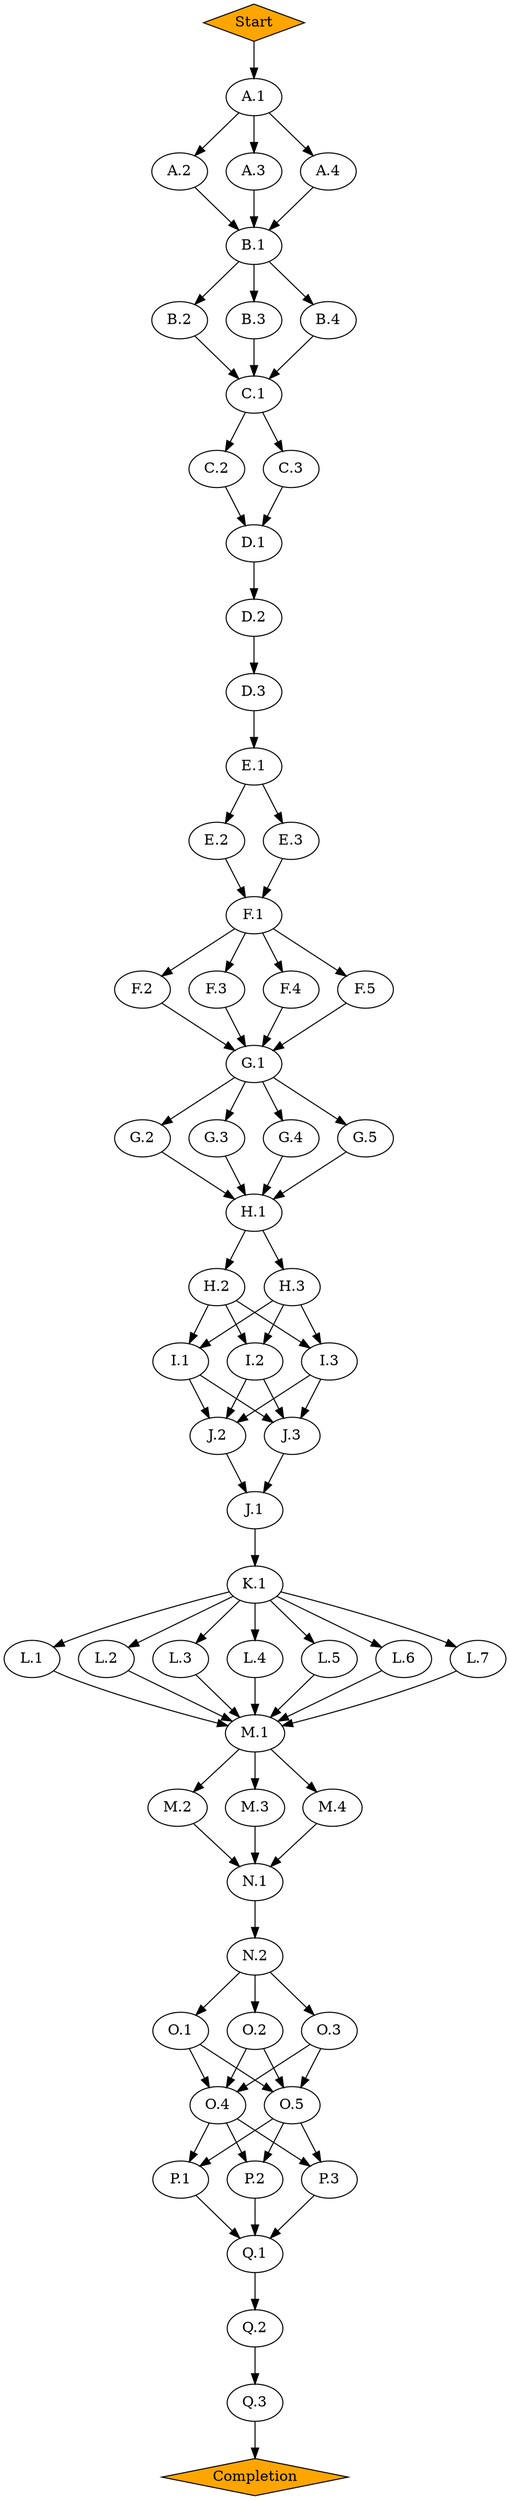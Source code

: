 digraph G {
center=true;
3009992206384 [label="Start", shape=diamond, style=filled, fillcolor=orange];
3009992199904 [label="A.1"];
3009992206384 -> 3009992199904;
3009992205904 [label="A.2"];
3009992199904 -> 3009992205904;
3009992196256 [label="A.3"];
3009992199904 -> 3009992196256;
3009992206576 [label="A.4"];
3009992199904 -> 3009992206576;
3009992200912 [label="B.1"];
3009992205904 -> 3009992200912;
3009992196256 -> 3009992200912;
3009992206576 -> 3009992200912;
3009992206672 [label="B.2"];
3009992200912 -> 3009992206672;
3009992209456 [label="B.3"];
3009992200912 -> 3009992209456;
3009992209120 [label="B.4"];
3009992200912 -> 3009992209120;
3009992209840 [label="C.1"];
3009992206672 -> 3009992209840;
3009992209456 -> 3009992209840;
3009992209120 -> 3009992209840;
3009992199856 [label="C.2"];
3009992209840 -> 3009992199856;
3009992209600 [label="C.3"];
3009992209840 -> 3009992209600;
3009992209792 [label="D.1"];
3009992199856 -> 3009992209792;
3009992209600 -> 3009992209792;
3009992209888 [label="D.2"];
3009992209792 -> 3009992209888;
3009992207152 [label="D.3"];
3009992209888 -> 3009992207152;
3009992206048 [label="E.1"];
3009992207152 -> 3009992206048;
3009992206528 [label="E.2"];
3009992206048 -> 3009992206528;
3009992206864 [label="E.3"];
3009992206048 -> 3009992206864;
3009992206720 [label="F.1"];
3009992206528 -> 3009992206720;
3009992206864 -> 3009992206720;
3009992207104 [label="F.2"];
3009992206720 -> 3009992207104;
3009992207008 [label="F.3"];
3009992206720 -> 3009992207008;
3009992207056 [label="F.4"];
3009992206720 -> 3009992207056;
3009992206432 [label="F.5"];
3009992206720 -> 3009992206432;
3009992201488 [label="G.1"];
3009992207104 -> 3009992201488;
3009992207008 -> 3009992201488;
3009992207056 -> 3009992201488;
3009992206432 -> 3009992201488;
3009992201152 [label="G.2"];
3009992201488 -> 3009992201152;
3009992208064 [label="G.3"];
3009992201488 -> 3009992208064;
3009992206096 [label="G.4"];
3009992201488 -> 3009992206096;
3009992206480 [label="G.5"];
3009992201488 -> 3009992206480;
3009992209072 [label="H.1"];
3009992201152 -> 3009992209072;
3009992208064 -> 3009992209072;
3009992206096 -> 3009992209072;
3009992206480 -> 3009992209072;
3009992200144 [label="H.2"];
3009992209072 -> 3009992200144;
3009992207968 [label="H.3"];
3009992209072 -> 3009992207968;
3009992196400 [label="I.1"];
3009992200144 -> 3009992196400;
3009992207968 -> 3009992196400;
3009992206768 [label="I.2"];
3009992200144 -> 3009992206768;
3009992207968 -> 3009992206768;
3009992196880 [label="I.3"];
3009992200144 -> 3009992196880;
3009992207968 -> 3009992196880;
3009992206816 [label="J.1"];
3009992209360 -> 3009992206816;
3009992199952 -> 3009992206816;
3009992209360 [label="J.2"];
3009992196400 -> 3009992209360;
3009992206768 -> 3009992209360;
3009992196880 -> 3009992209360;
3009992199952 [label="J.3"];
3009992196400 -> 3009992199952;
3009992206768 -> 3009992199952;
3009992196880 -> 3009992199952;
3009992206192 [label="K.1"];
3009992206816 -> 3009992206192;
3009992206960 [label="L.1"];
3009992206192 -> 3009992206960;
3009992206912 [label="L.2"];
3009992206192 -> 3009992206912;
3009992139600 [label="L.3"];
3009992206192 -> 3009992139600;
3009992139792 [label="L.4"];
3009992206192 -> 3009992139792;
3009992141472 [label="L.5"];
3009992206192 -> 3009992141472;
3009992145600 [label="L.6"];
3009992206192 -> 3009992145600;
3009992141328 [label="L.7"];
3009992206192 -> 3009992141328;
3009992139936 [label="M.1"];
3009992206960 -> 3009992139936;
3009992206912 -> 3009992139936;
3009992139600 -> 3009992139936;
3009992139792 -> 3009992139936;
3009992141472 -> 3009992139936;
3009992145600 -> 3009992139936;
3009992141328 -> 3009992139936;
3009992141376 [label="M.2"];
3009992139936 -> 3009992141376;
3009992139840 [label="M.3"];
3009992139936 -> 3009992139840;
3009992140512 [label="M.4"];
3009992139936 -> 3009992140512;
3009992140656 [label="N.1"];
3009992141376 -> 3009992140656;
3009992139840 -> 3009992140656;
3009992140512 -> 3009992140656;
3009992140032 [label="N.2"];
3009992140656 -> 3009992140032;
3009992139744 [label="O.1"];
3009992140032 -> 3009992139744;
3009992140272 [label="O.2"];
3009992140032 -> 3009992140272;
3009992145696 [label="O.3"];
3009992140032 -> 3009992145696;
3009992139696 [label="O.4"];
3009992139744 -> 3009992139696;
3009992140272 -> 3009992139696;
3009992145696 -> 3009992139696;
3009992140224 [label="O.5"];
3009992139744 -> 3009992140224;
3009992140272 -> 3009992140224;
3009992145696 -> 3009992140224;
3009992140176 [label="P.1"];
3009992139696 -> 3009992140176;
3009992140224 -> 3009992140176;
3009992140800 [label="P.2"];
3009992139696 -> 3009992140800;
3009992140224 -> 3009992140800;
3009992139216 [label="P.3"];
3009992139696 -> 3009992139216;
3009992140224 -> 3009992139216;
3009992139168 [label="Q.1"];
3009992140176 -> 3009992139168;
3009992140800 -> 3009992139168;
3009992139216 -> 3009992139168;
3009992139456 [label="Q.2"];
3009992139168 -> 3009992139456;
3009992141232 [label="Q.3"];
3009992139456 -> 3009992141232;
3009992141424 [label="Completion", shape=diamond, style=filled, fillcolor=orange];
3009992141232 -> 3009992141424;
}

